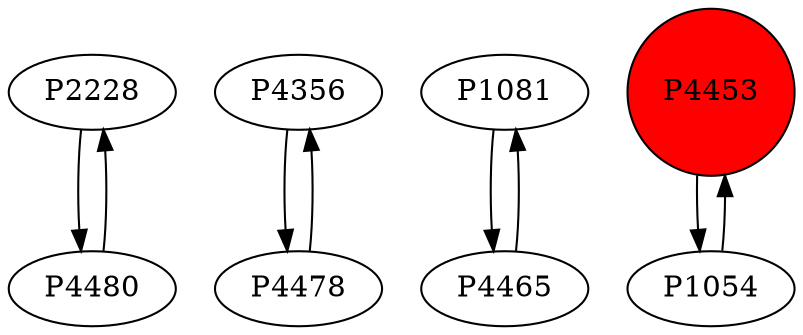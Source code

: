 digraph {
	P2228 -> P4480
	P4356 -> P4478
	P1081 -> P4465
	P4478 -> P4356
	P4465 -> P1081
	P4453 -> P1054
	P4480 -> P2228
	P1054 -> P4453
	P4453 [shape=circle]
	P4453 [style=filled]
	P4453 [fillcolor=red]
}